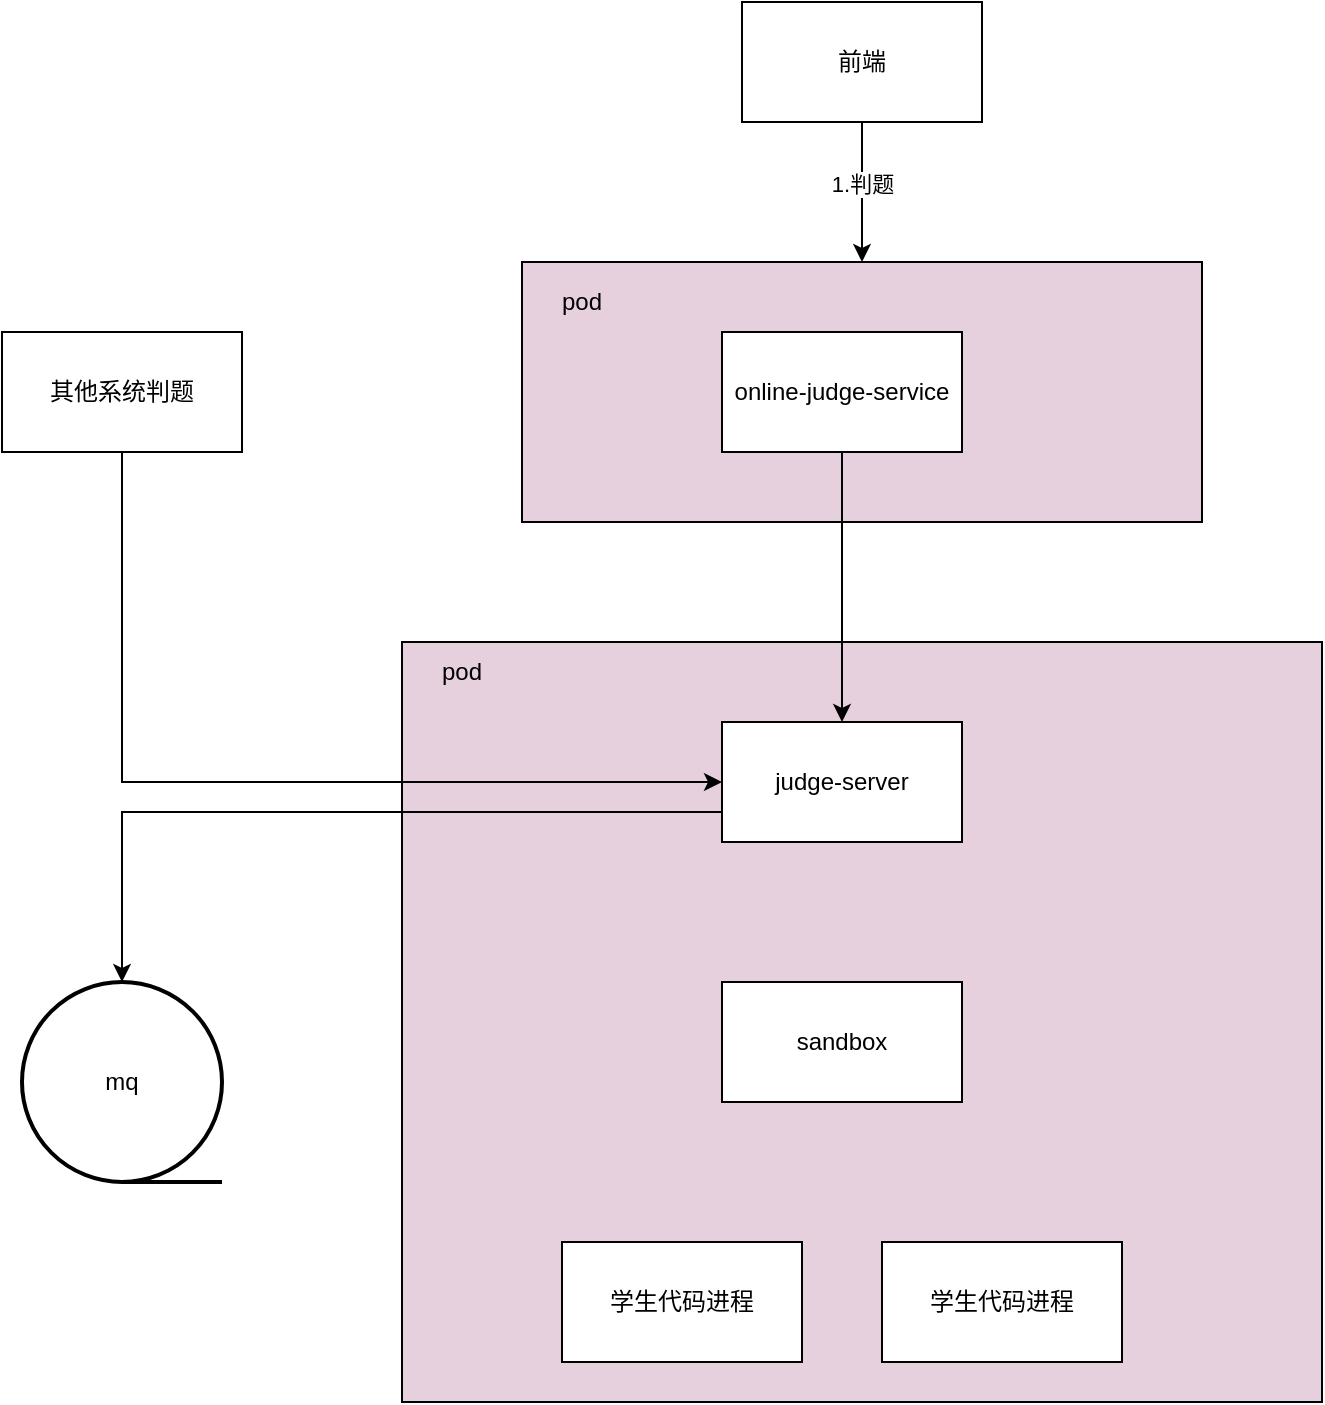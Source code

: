 <mxfile version="24.3.1" type="github">
  <diagram name="第 1 页" id="ph7zIPA-SbyUEbXHrGDs">
    <mxGraphModel dx="2261" dy="756" grid="1" gridSize="10" guides="1" tooltips="1" connect="1" arrows="1" fold="1" page="1" pageScale="1" pageWidth="827" pageHeight="1169" math="0" shadow="0">
      <root>
        <mxCell id="0" />
        <mxCell id="1" parent="0" />
        <mxCell id="hhSf4fMwPi1ghBOSxOy3-2" value="" style="rounded=0;whiteSpace=wrap;html=1;fillColor=#E6D0DE;" vertex="1" parent="1">
          <mxGeometry x="-600" y="330" width="460" height="380" as="geometry" />
        </mxCell>
        <mxCell id="hhSf4fMwPi1ghBOSxOy3-21" style="edgeStyle=orthogonalEdgeStyle;rounded=0;orthogonalLoop=1;jettySize=auto;html=1;exitX=0.5;exitY=1;exitDx=0;exitDy=0;" edge="1" parent="1" source="hhSf4fMwPi1ghBOSxOy3-4" target="hhSf4fMwPi1ghBOSxOy3-11">
          <mxGeometry relative="1" as="geometry" />
        </mxCell>
        <mxCell id="hhSf4fMwPi1ghBOSxOy3-22" value="1.判题" style="edgeLabel;html=1;align=center;verticalAlign=middle;resizable=0;points=[];" vertex="1" connectable="0" parent="hhSf4fMwPi1ghBOSxOy3-21">
          <mxGeometry x="-0.114" relative="1" as="geometry">
            <mxPoint as="offset" />
          </mxGeometry>
        </mxCell>
        <mxCell id="hhSf4fMwPi1ghBOSxOy3-4" value="前端" style="rounded=0;whiteSpace=wrap;html=1;" vertex="1" parent="1">
          <mxGeometry x="-430" y="10" width="120" height="60" as="geometry" />
        </mxCell>
        <mxCell id="hhSf4fMwPi1ghBOSxOy3-20" style="edgeStyle=orthogonalEdgeStyle;rounded=0;orthogonalLoop=1;jettySize=auto;html=1;exitX=0;exitY=0.75;exitDx=0;exitDy=0;" edge="1" parent="1" source="hhSf4fMwPi1ghBOSxOy3-5" target="hhSf4fMwPi1ghBOSxOy3-14">
          <mxGeometry relative="1" as="geometry" />
        </mxCell>
        <mxCell id="hhSf4fMwPi1ghBOSxOy3-5" value="judge-server" style="rounded=0;whiteSpace=wrap;html=1;" vertex="1" parent="1">
          <mxGeometry x="-440" y="370" width="120" height="60" as="geometry" />
        </mxCell>
        <mxCell id="hhSf4fMwPi1ghBOSxOy3-6" value="sandbox" style="rounded=0;whiteSpace=wrap;html=1;" vertex="1" parent="1">
          <mxGeometry x="-440" y="500" width="120" height="60" as="geometry" />
        </mxCell>
        <mxCell id="hhSf4fMwPi1ghBOSxOy3-7" value="学生代码进程" style="rounded=0;whiteSpace=wrap;html=1;" vertex="1" parent="1">
          <mxGeometry x="-520" y="630" width="120" height="60" as="geometry" />
        </mxCell>
        <mxCell id="hhSf4fMwPi1ghBOSxOy3-8" value="学生代码进程" style="rounded=0;whiteSpace=wrap;html=1;" vertex="1" parent="1">
          <mxGeometry x="-360" y="630" width="120" height="60" as="geometry" />
        </mxCell>
        <mxCell id="hhSf4fMwPi1ghBOSxOy3-17" style="edgeStyle=orthogonalEdgeStyle;rounded=0;orthogonalLoop=1;jettySize=auto;html=1;exitX=0.5;exitY=1;exitDx=0;exitDy=0;entryX=0;entryY=0.5;entryDx=0;entryDy=0;" edge="1" parent="1" source="hhSf4fMwPi1ghBOSxOy3-10" target="hhSf4fMwPi1ghBOSxOy3-5">
          <mxGeometry relative="1" as="geometry" />
        </mxCell>
        <mxCell id="hhSf4fMwPi1ghBOSxOy3-10" value="其他系统判题" style="rounded=0;whiteSpace=wrap;html=1;" vertex="1" parent="1">
          <mxGeometry x="-800" y="175" width="120" height="60" as="geometry" />
        </mxCell>
        <mxCell id="hhSf4fMwPi1ghBOSxOy3-11" value="" style="rounded=0;whiteSpace=wrap;html=1;fillColor=#E6D0DE;" vertex="1" parent="1">
          <mxGeometry x="-540" y="140" width="340" height="130" as="geometry" />
        </mxCell>
        <mxCell id="hhSf4fMwPi1ghBOSxOy3-23" style="edgeStyle=orthogonalEdgeStyle;rounded=0;orthogonalLoop=1;jettySize=auto;html=1;exitX=0.5;exitY=1;exitDx=0;exitDy=0;" edge="1" parent="1" source="hhSf4fMwPi1ghBOSxOy3-13" target="hhSf4fMwPi1ghBOSxOy3-5">
          <mxGeometry relative="1" as="geometry" />
        </mxCell>
        <mxCell id="hhSf4fMwPi1ghBOSxOy3-13" value="online-judge-service" style="rounded=0;whiteSpace=wrap;html=1;" vertex="1" parent="1">
          <mxGeometry x="-440" y="175" width="120" height="60" as="geometry" />
        </mxCell>
        <mxCell id="hhSf4fMwPi1ghBOSxOy3-14" value="mq" style="strokeWidth=2;html=1;shape=mxgraph.flowchart.sequential_data;whiteSpace=wrap;" vertex="1" parent="1">
          <mxGeometry x="-790" y="500" width="100" height="100" as="geometry" />
        </mxCell>
        <mxCell id="hhSf4fMwPi1ghBOSxOy3-18" value="pod" style="text;html=1;align=center;verticalAlign=middle;whiteSpace=wrap;rounded=0;" vertex="1" parent="1">
          <mxGeometry x="-540" y="145" width="60" height="30" as="geometry" />
        </mxCell>
        <mxCell id="hhSf4fMwPi1ghBOSxOy3-19" value="pod" style="text;html=1;align=center;verticalAlign=middle;whiteSpace=wrap;rounded=0;" vertex="1" parent="1">
          <mxGeometry x="-600" y="330" width="60" height="30" as="geometry" />
        </mxCell>
      </root>
    </mxGraphModel>
  </diagram>
</mxfile>
